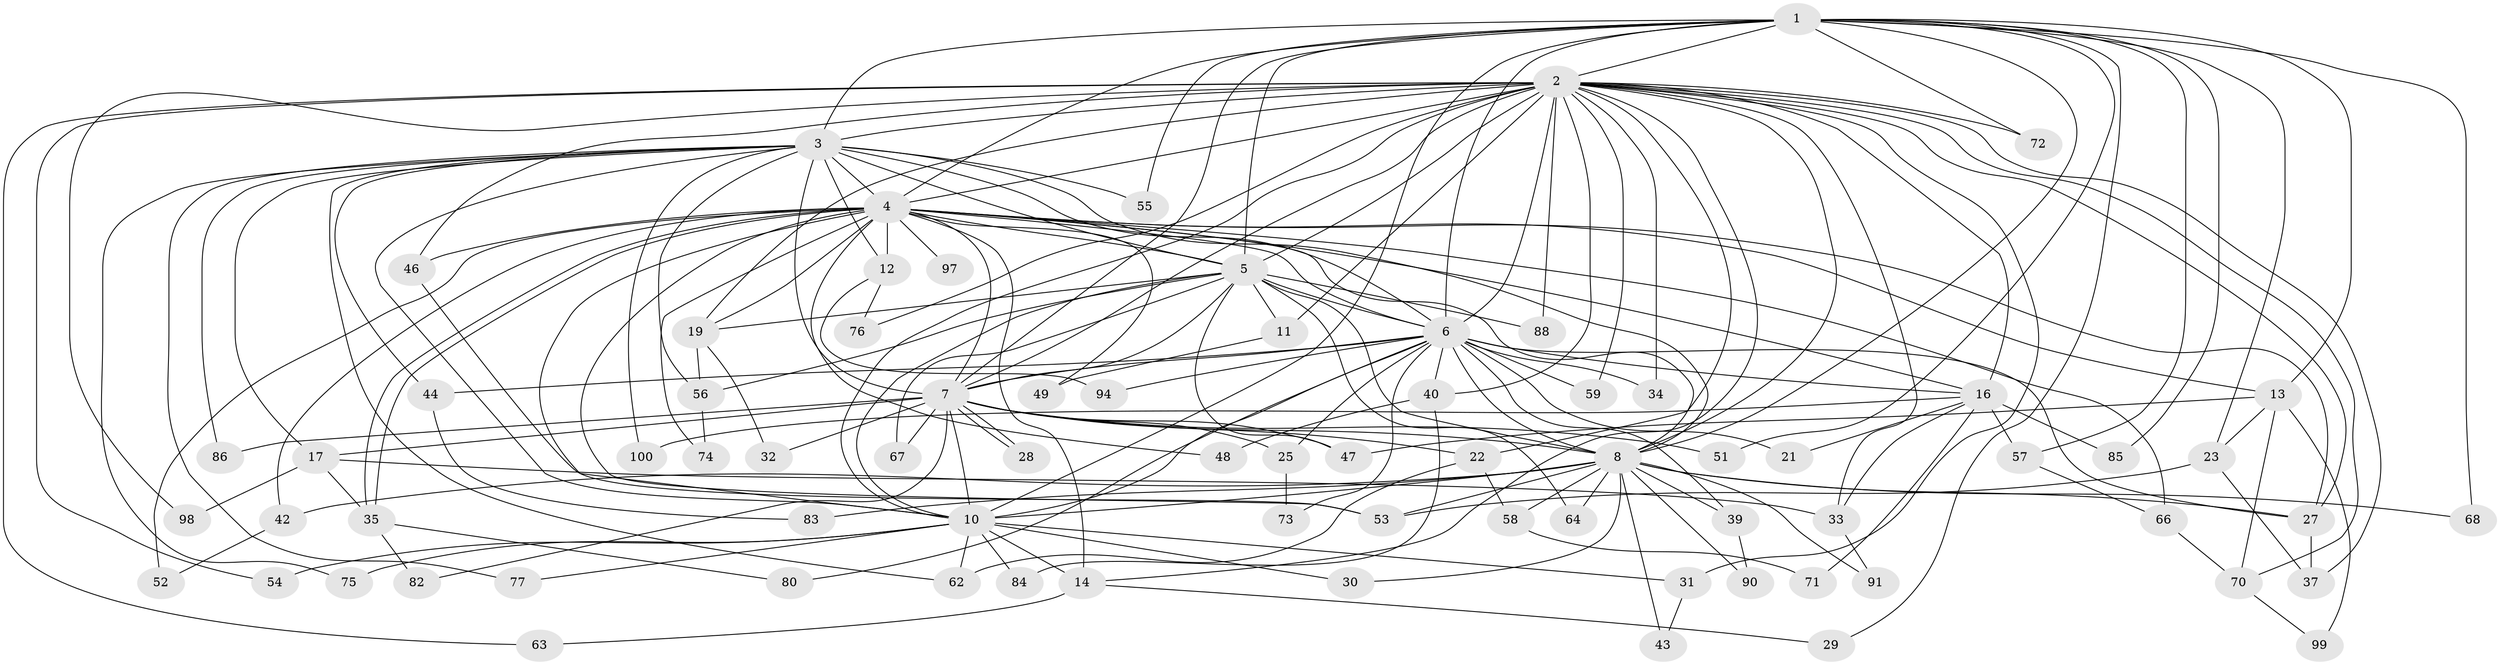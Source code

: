 // original degree distribution, {19: 0.01, 28: 0.01, 10: 0.01, 29: 0.01, 17: 0.01, 21: 0.02, 23: 0.01, 20: 0.01, 15: 0.01, 3: 0.22, 5: 0.06, 6: 0.01, 4: 0.08, 9: 0.01, 2: 0.52}
// Generated by graph-tools (version 1.1) at 2025/38/02/21/25 10:38:52]
// undirected, 76 vertices, 183 edges
graph export_dot {
graph [start="1"]
  node [color=gray90,style=filled];
  1 [super="+36"];
  2 [super="+38"];
  3 [super="+9"];
  4 [super="+79"];
  5 [super="+61"];
  6 [super="+26"];
  7 [super="+20"];
  8 [super="+96"];
  10 [super="+15"];
  11;
  12 [super="+50"];
  13;
  14 [super="+24"];
  16 [super="+18"];
  17 [super="+81"];
  19 [super="+45"];
  21;
  22 [super="+95"];
  23 [super="+78"];
  25;
  27 [super="+93"];
  28;
  29;
  30;
  31;
  32;
  33 [super="+92"];
  34;
  35 [super="+41"];
  37;
  39;
  40;
  42;
  43;
  44 [super="+60"];
  46;
  47 [super="+65"];
  48;
  49;
  51;
  52;
  53 [super="+69"];
  54;
  55;
  56 [super="+89"];
  57;
  58;
  59;
  62;
  63;
  64;
  66 [super="+87"];
  67;
  68;
  70;
  71;
  72;
  73;
  74;
  75;
  76;
  77;
  80;
  82;
  83;
  84;
  85;
  86;
  88;
  90;
  91;
  94;
  97;
  98;
  99;
  100;
  1 -- 2;
  1 -- 3 [weight=2];
  1 -- 4 [weight=2];
  1 -- 5;
  1 -- 6;
  1 -- 7;
  1 -- 8 [weight=2];
  1 -- 10;
  1 -- 13;
  1 -- 23;
  1 -- 29;
  1 -- 51;
  1 -- 55;
  1 -- 57;
  1 -- 68;
  1 -- 72;
  1 -- 85;
  2 -- 3 [weight=2];
  2 -- 4;
  2 -- 5;
  2 -- 6;
  2 -- 7;
  2 -- 8;
  2 -- 10;
  2 -- 11;
  2 -- 14;
  2 -- 19;
  2 -- 22;
  2 -- 31;
  2 -- 33;
  2 -- 34;
  2 -- 40;
  2 -- 46;
  2 -- 54;
  2 -- 59;
  2 -- 63;
  2 -- 70;
  2 -- 76;
  2 -- 88;
  2 -- 98;
  2 -- 27;
  2 -- 16;
  2 -- 72;
  2 -- 37;
  3 -- 4 [weight=2];
  3 -- 5 [weight=3];
  3 -- 6 [weight=2];
  3 -- 7 [weight=2];
  3 -- 8 [weight=2];
  3 -- 10 [weight=2];
  3 -- 55;
  3 -- 75;
  3 -- 12;
  3 -- 77;
  3 -- 17;
  3 -- 86;
  3 -- 100;
  3 -- 44 [weight=2];
  3 -- 56;
  3 -- 62;
  4 -- 5;
  4 -- 6;
  4 -- 7;
  4 -- 8;
  4 -- 10;
  4 -- 12 [weight=2];
  4 -- 13;
  4 -- 14;
  4 -- 16;
  4 -- 35 [weight=2];
  4 -- 35;
  4 -- 42;
  4 -- 46;
  4 -- 48;
  4 -- 49;
  4 -- 52;
  4 -- 53;
  4 -- 66;
  4 -- 74;
  4 -- 97 [weight=2];
  4 -- 27;
  4 -- 19;
  5 -- 6;
  5 -- 7;
  5 -- 8;
  5 -- 10;
  5 -- 11;
  5 -- 19;
  5 -- 47;
  5 -- 64;
  5 -- 67;
  5 -- 88;
  5 -- 56;
  6 -- 7;
  6 -- 8 [weight=2];
  6 -- 10 [weight=2];
  6 -- 16;
  6 -- 21;
  6 -- 25;
  6 -- 27;
  6 -- 39;
  6 -- 44;
  6 -- 59;
  6 -- 73;
  6 -- 80;
  6 -- 94;
  6 -- 40;
  6 -- 34;
  7 -- 8;
  7 -- 10;
  7 -- 17;
  7 -- 22;
  7 -- 25;
  7 -- 28;
  7 -- 28;
  7 -- 32;
  7 -- 47;
  7 -- 51;
  7 -- 82;
  7 -- 86;
  7 -- 67;
  8 -- 10;
  8 -- 27;
  8 -- 30;
  8 -- 39;
  8 -- 42;
  8 -- 43;
  8 -- 53;
  8 -- 58;
  8 -- 64;
  8 -- 68;
  8 -- 83;
  8 -- 90;
  8 -- 91;
  10 -- 30;
  10 -- 54;
  10 -- 77;
  10 -- 84;
  10 -- 14;
  10 -- 75;
  10 -- 62;
  10 -- 31;
  11 -- 49;
  12 -- 76;
  12 -- 94;
  13 -- 23;
  13 -- 70;
  13 -- 99;
  13 -- 47;
  14 -- 63;
  14 -- 29;
  16 -- 21;
  16 -- 57;
  16 -- 71;
  16 -- 85;
  16 -- 100;
  16 -- 33;
  17 -- 33;
  17 -- 98;
  17 -- 35;
  19 -- 32;
  19 -- 56;
  22 -- 58;
  22 -- 62;
  23 -- 37;
  23 -- 53;
  25 -- 73;
  27 -- 37;
  31 -- 43;
  33 -- 91;
  35 -- 82;
  35 -- 80;
  39 -- 90;
  40 -- 48;
  40 -- 84;
  42 -- 52;
  44 -- 83;
  46 -- 53;
  56 -- 74;
  57 -- 66;
  58 -- 71;
  66 -- 70;
  70 -- 99;
}
